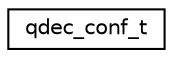 digraph "Graphical Class Hierarchy"
{
 // LATEX_PDF_SIZE
  edge [fontname="Helvetica",fontsize="10",labelfontname="Helvetica",labelfontsize="10"];
  node [fontname="Helvetica",fontsize="10",shape=record];
  rankdir="LR";
  Node0 [label="qdec_conf_t",height=0.2,width=0.4,color="black", fillcolor="white", style="filled",URL="$structqdec__conf__t.html",tooltip="Quadrature decoder configuration struct."];
}
